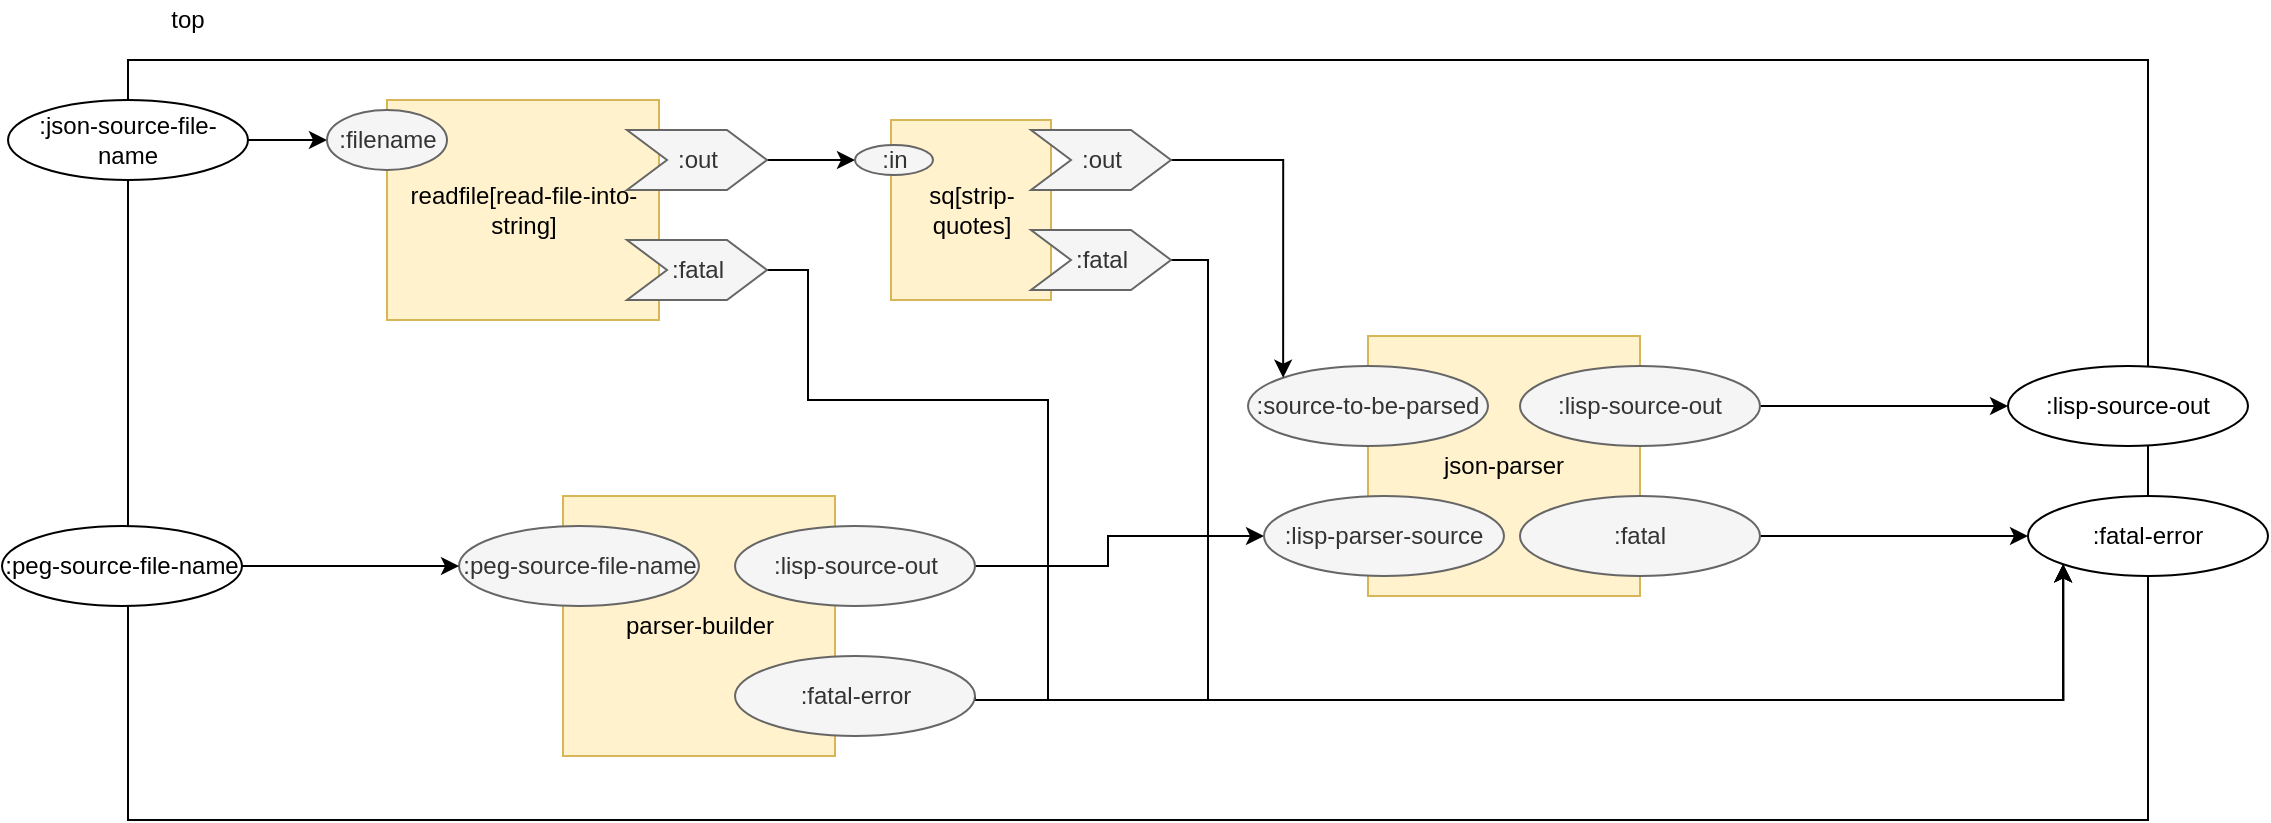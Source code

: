 <mxfile version="12.3.2" type="device" pages="1"><diagram id="jtU3bBcgjTdiKSSMFFyf" name="top level"><mxGraphModel dx="1106" dy="785" grid="1" gridSize="10" guides="1" tooltips="1" connect="1" arrows="1" fold="1" page="1" pageScale="1" pageWidth="1169" pageHeight="827" math="0" shadow="0"><root><mxCell id="0"/><mxCell id="1" parent="0"/><mxCell id="j6mm-YOZ5RAfPjyywfW0-50" value="" style="rounded=0;whiteSpace=wrap;html=1;fillColor=none;" parent="1" vertex="1"><mxGeometry x="70" y="210" width="1010" height="380" as="geometry"/></mxCell><mxCell id="j6mm-YOZ5RAfPjyywfW0-29" value="parser-builder" style="rounded=0;whiteSpace=wrap;html=1;fillColor=#fff2cc;strokeColor=#d6b656;" parent="1" vertex="1"><mxGeometry x="287.5" y="428" width="136" height="130" as="geometry"/></mxCell><mxCell id="j6mm-YOZ5RAfPjyywfW0-30" value=":peg-source-file-name" style="ellipse;whiteSpace=wrap;html=1;fillColor=#f5f5f5;strokeColor=#666666;fontColor=#333333;" parent="1" vertex="1"><mxGeometry x="235.5" y="443" width="120" height="40" as="geometry"/></mxCell><mxCell id="j6mm-YOZ5RAfPjyywfW0-40" style="edgeStyle=orthogonalEdgeStyle;rounded=0;orthogonalLoop=1;jettySize=auto;html=0;exitX=1;exitY=0.5;exitDx=0;exitDy=0;entryX=0;entryY=0.5;entryDx=0;entryDy=0;" parent="1" source="j6mm-YOZ5RAfPjyywfW0-31" target="j6mm-YOZ5RAfPjyywfW0-39" edge="1"><mxGeometry relative="1" as="geometry"><Array as="points"><mxPoint x="560" y="463"/><mxPoint x="560" y="448"/></Array></mxGeometry></mxCell><mxCell id="j6mm-YOZ5RAfPjyywfW0-31" value=":lisp-source-out" style="ellipse;whiteSpace=wrap;html=1;fillColor=#f5f5f5;strokeColor=#666666;fontColor=#333333;" parent="1" vertex="1"><mxGeometry x="373.5" y="443" width="120" height="40" as="geometry"/></mxCell><mxCell id="j6mm-YOZ5RAfPjyywfW0-46" style="edgeStyle=orthogonalEdgeStyle;rounded=0;orthogonalLoop=1;jettySize=auto;html=0;exitX=1;exitY=0.5;exitDx=0;exitDy=0;entryX=0;entryY=1;entryDx=0;entryDy=0;" parent="1" source="j6mm-YOZ5RAfPjyywfW0-32" target="j6mm-YOZ5RAfPjyywfW0-44" edge="1"><mxGeometry relative="1" as="geometry"><Array as="points"><mxPoint x="494" y="530"/><mxPoint x="1038" y="530"/></Array></mxGeometry></mxCell><mxCell id="j6mm-YOZ5RAfPjyywfW0-32" value=":fatal-error" style="ellipse;whiteSpace=wrap;html=1;fillColor=#f5f5f5;strokeColor=#666666;fontColor=#333333;" parent="1" vertex="1"><mxGeometry x="373.5" y="508" width="120" height="40" as="geometry"/></mxCell><mxCell id="j6mm-YOZ5RAfPjyywfW0-36" style="edgeStyle=orthogonalEdgeStyle;rounded=0;orthogonalLoop=1;jettySize=auto;html=0;exitX=1;exitY=0.5;exitDx=0;exitDy=0;entryX=0;entryY=0.5;entryDx=0;entryDy=0;" parent="1" source="j6mm-YOZ5RAfPjyywfW0-35" target="j6mm-YOZ5RAfPjyywfW0-30" edge="1"><mxGeometry relative="1" as="geometry"/></mxCell><mxCell id="j6mm-YOZ5RAfPjyywfW0-35" value=":peg-source-file-name" style="ellipse;whiteSpace=wrap;html=1;" parent="1" vertex="1"><mxGeometry x="7" y="443" width="120" height="40" as="geometry"/></mxCell><mxCell id="gZ2oUysAfiHzHqKdazkC-14" style="edgeStyle=orthogonalEdgeStyle;rounded=0;orthogonalLoop=1;jettySize=auto;html=1;exitX=1;exitY=0.5;exitDx=0;exitDy=0;" edge="1" parent="1" source="j6mm-YOZ5RAfPjyywfW0-37" target="gZ2oUysAfiHzHqKdazkC-2"><mxGeometry relative="1" as="geometry"/></mxCell><mxCell id="j6mm-YOZ5RAfPjyywfW0-37" value=":json-source-file-name" style="ellipse;whiteSpace=wrap;html=1;" parent="1" vertex="1"><mxGeometry x="10" y="230" width="120" height="40" as="geometry"/></mxCell><mxCell id="j6mm-YOZ5RAfPjyywfW0-38" value="json-parser" style="rounded=0;whiteSpace=wrap;html=1;fillColor=#fff2cc;strokeColor=#d6b656;" parent="1" vertex="1"><mxGeometry x="690" y="348" width="136" height="130" as="geometry"/></mxCell><mxCell id="j6mm-YOZ5RAfPjyywfW0-39" value=":lisp-parser-source" style="ellipse;whiteSpace=wrap;html=1;fillColor=#f5f5f5;strokeColor=#666666;fontColor=#333333;" parent="1" vertex="1"><mxGeometry x="638" y="428" width="120" height="40" as="geometry"/></mxCell><mxCell id="j6mm-YOZ5RAfPjyywfW0-41" value=":source-to-be-parsed" style="ellipse;whiteSpace=wrap;html=1;fillColor=#f5f5f5;strokeColor=#666666;fontColor=#333333;" parent="1" vertex="1"><mxGeometry x="630" y="363" width="120" height="40" as="geometry"/></mxCell><mxCell id="j6mm-YOZ5RAfPjyywfW0-45" style="edgeStyle=orthogonalEdgeStyle;rounded=0;orthogonalLoop=1;jettySize=auto;html=0;exitX=1;exitY=0.5;exitDx=0;exitDy=0;" parent="1" source="j6mm-YOZ5RAfPjyywfW0-43" target="j6mm-YOZ5RAfPjyywfW0-44" edge="1"><mxGeometry relative="1" as="geometry"/></mxCell><mxCell id="j6mm-YOZ5RAfPjyywfW0-43" value=":fatal" style="ellipse;whiteSpace=wrap;html=1;fillColor=#f5f5f5;strokeColor=#666666;fontColor=#333333;" parent="1" vertex="1"><mxGeometry x="766" y="428" width="120" height="40" as="geometry"/></mxCell><mxCell id="j6mm-YOZ5RAfPjyywfW0-44" value=":fatal-error" style="ellipse;whiteSpace=wrap;html=1;" parent="1" vertex="1"><mxGeometry x="1020" y="428" width="120" height="40" as="geometry"/></mxCell><mxCell id="j6mm-YOZ5RAfPjyywfW0-49" style="edgeStyle=orthogonalEdgeStyle;rounded=0;orthogonalLoop=1;jettySize=auto;html=0;exitX=1;exitY=0.5;exitDx=0;exitDy=0;" parent="1" source="j6mm-YOZ5RAfPjyywfW0-47" target="j6mm-YOZ5RAfPjyywfW0-48" edge="1"><mxGeometry relative="1" as="geometry"/></mxCell><mxCell id="j6mm-YOZ5RAfPjyywfW0-47" value=":lisp-source-out" style="ellipse;whiteSpace=wrap;html=1;fillColor=#f5f5f5;strokeColor=#666666;fontColor=#333333;" parent="1" vertex="1"><mxGeometry x="766" y="363" width="120" height="40" as="geometry"/></mxCell><mxCell id="j6mm-YOZ5RAfPjyywfW0-48" value=":lisp-source-out" style="ellipse;whiteSpace=wrap;html=1;" parent="1" vertex="1"><mxGeometry x="1010" y="363" width="120" height="40" as="geometry"/></mxCell><mxCell id="j6mm-YOZ5RAfPjyywfW0-51" value="top" style="text;html=1;strokeColor=none;fillColor=none;align=center;verticalAlign=middle;whiteSpace=wrap;rounded=0;" parent="1" vertex="1"><mxGeometry x="80" y="180" width="40" height="20" as="geometry"/></mxCell><mxCell id="gZ2oUysAfiHzHqKdazkC-1" value="readfile[read-file-into-string]" style="rounded=0;whiteSpace=wrap;html=1;fillColor=#fff2cc;strokeColor=#d6b656;" vertex="1" parent="1"><mxGeometry x="199.5" y="230" width="136" height="110" as="geometry"/></mxCell><mxCell id="gZ2oUysAfiHzHqKdazkC-2" value=":filename" style="ellipse;whiteSpace=wrap;html=1;fillColor=#f5f5f5;strokeColor=#666666;fontColor=#333333;" vertex="1" parent="1"><mxGeometry x="169.5" y="235" width="60" height="30" as="geometry"/></mxCell><mxCell id="gZ2oUysAfiHzHqKdazkC-3" style="edgeStyle=orthogonalEdgeStyle;rounded=0;orthogonalLoop=1;jettySize=auto;html=0;exitX=1;exitY=0.5;exitDx=0;exitDy=0;entryX=0;entryY=0.5;entryDx=0;entryDy=0;" edge="1" parent="1" source="gZ2oUysAfiHzHqKdazkC-4" target="gZ2oUysAfiHzHqKdazkC-7"><mxGeometry relative="1" as="geometry"/></mxCell><mxCell id="gZ2oUysAfiHzHqKdazkC-4" value=":out" style="shape=step;perimeter=stepPerimeter;whiteSpace=wrap;html=1;fixedSize=1;fillColor=#f5f5f5;strokeColor=#666666;fontColor=#333333;" vertex="1" parent="1"><mxGeometry x="319.5" y="245" width="70" height="30" as="geometry"/></mxCell><mxCell id="gZ2oUysAfiHzHqKdazkC-13" style="edgeStyle=orthogonalEdgeStyle;rounded=0;orthogonalLoop=1;jettySize=auto;html=1;exitX=1;exitY=0.5;exitDx=0;exitDy=0;entryX=0;entryY=1;entryDx=0;entryDy=0;" edge="1" parent="1" source="gZ2oUysAfiHzHqKdazkC-5" target="j6mm-YOZ5RAfPjyywfW0-44"><mxGeometry relative="1" as="geometry"><Array as="points"><mxPoint x="410" y="315"/><mxPoint x="410" y="380"/><mxPoint x="530" y="380"/><mxPoint x="530" y="530"/><mxPoint x="1038" y="530"/></Array></mxGeometry></mxCell><mxCell id="gZ2oUysAfiHzHqKdazkC-5" value=":fatal" style="shape=step;perimeter=stepPerimeter;whiteSpace=wrap;html=1;fixedSize=1;fillColor=#f5f5f5;strokeColor=#666666;fontColor=#333333;" vertex="1" parent="1"><mxGeometry x="319.5" y="300" width="70" height="30" as="geometry"/></mxCell><mxCell id="gZ2oUysAfiHzHqKdazkC-6" value="sq[strip-quotes]" style="rounded=0;whiteSpace=wrap;html=1;fillColor=#fff2cc;strokeColor=#d6b656;" vertex="1" parent="1"><mxGeometry x="451.5" y="240" width="80" height="90" as="geometry"/></mxCell><mxCell id="gZ2oUysAfiHzHqKdazkC-7" value=":in" style="ellipse;whiteSpace=wrap;html=1;fillColor=#f5f5f5;strokeColor=#666666;fontColor=#333333;" vertex="1" parent="1"><mxGeometry x="433.5" y="252.5" width="39" height="15" as="geometry"/></mxCell><mxCell id="gZ2oUysAfiHzHqKdazkC-11" style="edgeStyle=orthogonalEdgeStyle;rounded=0;orthogonalLoop=1;jettySize=auto;html=1;exitX=1;exitY=0.5;exitDx=0;exitDy=0;entryX=0;entryY=0;entryDx=0;entryDy=0;" edge="1" parent="1" source="gZ2oUysAfiHzHqKdazkC-8" target="j6mm-YOZ5RAfPjyywfW0-41"><mxGeometry relative="1" as="geometry"/></mxCell><mxCell id="gZ2oUysAfiHzHqKdazkC-8" value=":out" style="shape=step;perimeter=stepPerimeter;whiteSpace=wrap;html=1;fixedSize=1;fillColor=#f5f5f5;strokeColor=#666666;fontColor=#333333;" vertex="1" parent="1"><mxGeometry x="521.5" y="245" width="70" height="30" as="geometry"/></mxCell><mxCell id="gZ2oUysAfiHzHqKdazkC-12" style="edgeStyle=orthogonalEdgeStyle;rounded=0;orthogonalLoop=1;jettySize=auto;html=1;exitX=1;exitY=0.5;exitDx=0;exitDy=0;entryX=0;entryY=1;entryDx=0;entryDy=0;" edge="1" parent="1" source="gZ2oUysAfiHzHqKdazkC-9" target="j6mm-YOZ5RAfPjyywfW0-44"><mxGeometry relative="1" as="geometry"><Array as="points"><mxPoint x="610" y="310"/><mxPoint x="610" y="530"/><mxPoint x="1038" y="530"/></Array></mxGeometry></mxCell><mxCell id="gZ2oUysAfiHzHqKdazkC-9" value=":fatal" style="shape=step;perimeter=stepPerimeter;whiteSpace=wrap;html=1;fixedSize=1;fillColor=#f5f5f5;strokeColor=#666666;fontColor=#333333;" vertex="1" parent="1"><mxGeometry x="521.5" y="295" width="70" height="30" as="geometry"/></mxCell></root></mxGraphModel></diagram></mxfile>